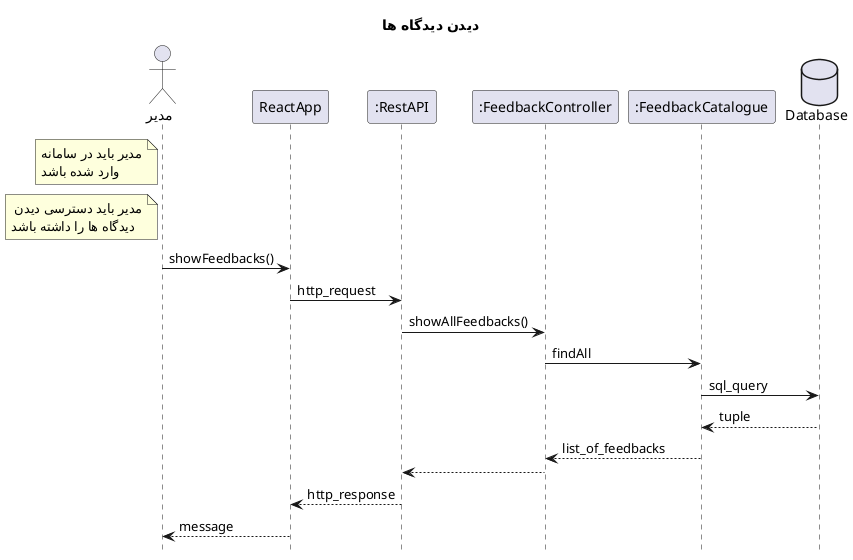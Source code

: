@startuml logout

hide footbox
title "دیدن دیدگاه ها "
actor "مدیر" as root
participant ReactApp
participant ":RestAPI" as RestAPI
participant ":FeedbackController" as FeedbackController
participant ":FeedbackCatalogue" as FeedbackCatalogue
database Database

note left of root
    مدیر باید در سامانه
    وارد شده باشد
end note
note left of root
    مدیر باید دسترسی دیدن 
    دیدگاه ها را داشته باشد
end note

root -> ReactApp: showFeedbacks()
ReactApp -> RestAPI : http_request
RestAPI -> FeedbackController: showAllFeedbacks()
FeedbackController -> FeedbackCatalogue : findAll
FeedbackCatalogue -> Database : sql_query
return tuple
FeedbackCatalogue --> FeedbackController : list_of_feedbacks
FeedbackController --> RestAPI
RestAPI --> ReactApp : http_response
ReactApp --> root: message

@enduml